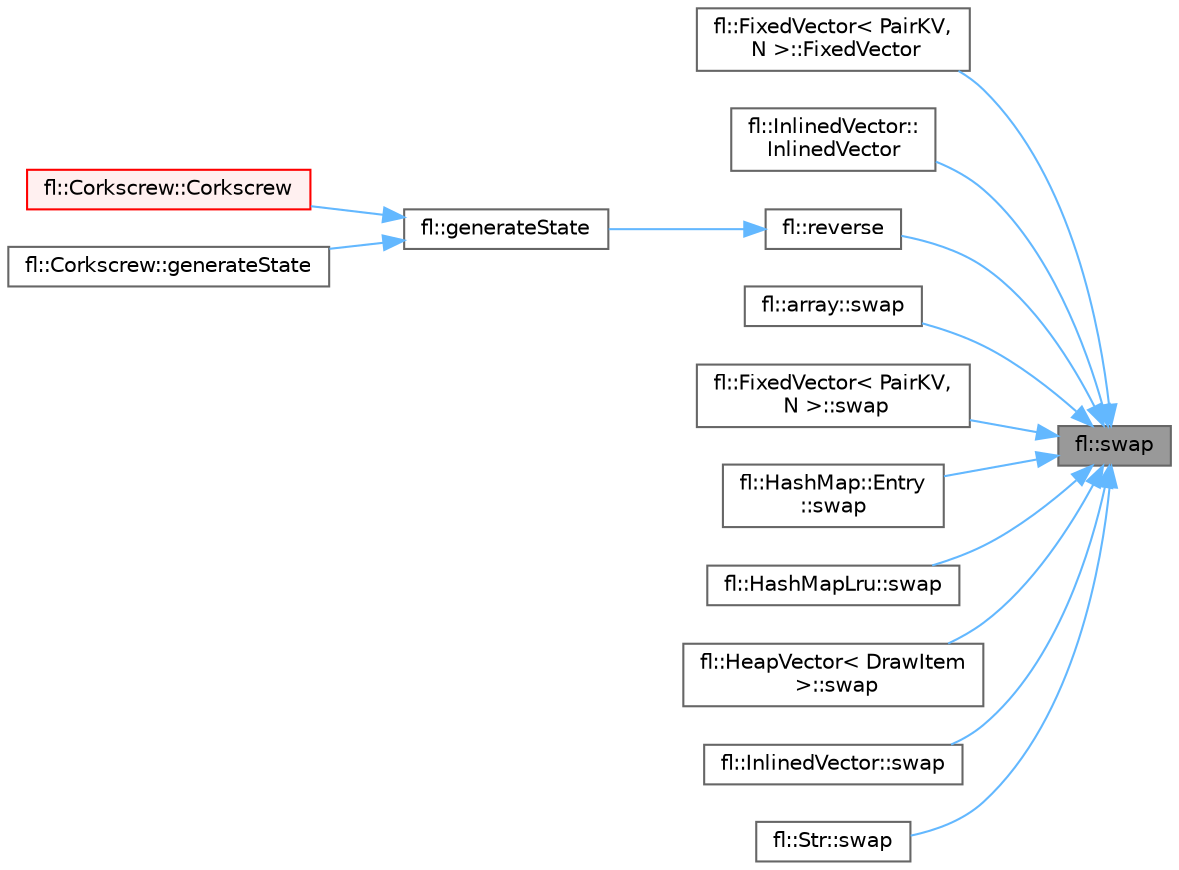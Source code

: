 digraph "fl::swap"
{
 // INTERACTIVE_SVG=YES
 // LATEX_PDF_SIZE
  bgcolor="transparent";
  edge [fontname=Helvetica,fontsize=10,labelfontname=Helvetica,labelfontsize=10];
  node [fontname=Helvetica,fontsize=10,shape=box,height=0.2,width=0.4];
  rankdir="RL";
  Node1 [id="Node000001",label="fl::swap",height=0.2,width=0.4,color="gray40", fillcolor="grey60", style="filled", fontcolor="black",tooltip=" "];
  Node1 -> Node2 [id="edge1_Node000001_Node000002",dir="back",color="steelblue1",style="solid",tooltip=" "];
  Node2 [id="Node000002",label="fl::FixedVector\< PairKV,\l N \>::FixedVector",height=0.2,width=0.4,color="grey40", fillcolor="white", style="filled",URL="$d3/d73/classfl_1_1_fixed_vector_a5a5434970b8f5f39eba9e289b9a5ac67.html#a5a5434970b8f5f39eba9e289b9a5ac67",tooltip=" "];
  Node1 -> Node3 [id="edge2_Node000001_Node000003",dir="back",color="steelblue1",style="solid",tooltip=" "];
  Node3 [id="Node000003",label="fl::InlinedVector::\lInlinedVector",height=0.2,width=0.4,color="grey40", fillcolor="white", style="filled",URL="$da/d18/classfl_1_1_inlined_vector_a8aa06d5e4bbf9b374b751bfef6ec2b53.html#a8aa06d5e4bbf9b374b751bfef6ec2b53",tooltip=" "];
  Node1 -> Node4 [id="edge3_Node000001_Node000004",dir="back",color="steelblue1",style="solid",tooltip=" "];
  Node4 [id="Node000004",label="fl::reverse",height=0.2,width=0.4,color="grey40", fillcolor="white", style="filled",URL="$d4/d36/namespacefl_aa811543ca59ee9b7d57f369e6be44cc9.html#aa811543ca59ee9b7d57f369e6be44cc9",tooltip=" "];
  Node4 -> Node5 [id="edge4_Node000004_Node000005",dir="back",color="steelblue1",style="solid",tooltip=" "];
  Node5 [id="Node000005",label="fl::generateState",height=0.2,width=0.4,color="grey40", fillcolor="white", style="filled",URL="$d4/d36/namespacefl_a770b68b456de9038c4919bd91ffdc198.html#a770b68b456de9038c4919bd91ffdc198",tooltip=" "];
  Node5 -> Node6 [id="edge5_Node000005_Node000006",dir="back",color="steelblue1",style="solid",tooltip=" "];
  Node6 [id="Node000006",label="fl::Corkscrew::Corkscrew",height=0.2,width=0.4,color="red", fillcolor="#FFF0F0", style="filled",URL="$dc/d82/classfl_1_1_corkscrew_ada6c435df8589ef758bfd8733cad4bce.html#ada6c435df8589ef758bfd8733cad4bce",tooltip=" "];
  Node5 -> Node9 [id="edge6_Node000005_Node000009",dir="back",color="steelblue1",style="solid",tooltip=" "];
  Node9 [id="Node000009",label="fl::Corkscrew::generateState",height=0.2,width=0.4,color="grey40", fillcolor="white", style="filled",URL="$dc/d82/classfl_1_1_corkscrew_aebffa6c384c91f9a5143d411f6cd2e53.html#aebffa6c384c91f9a5143d411f6cd2e53",tooltip="For testing."];
  Node1 -> Node10 [id="edge7_Node000001_Node000010",dir="back",color="steelblue1",style="solid",tooltip=" "];
  Node10 [id="Node000010",label="fl::array::swap",height=0.2,width=0.4,color="grey40", fillcolor="white", style="filled",URL="$d4/dca/classfl_1_1array_a7f2d98d0b66b77cafedf5e4d0c74faab.html#a7f2d98d0b66b77cafedf5e4d0c74faab",tooltip=" "];
  Node1 -> Node11 [id="edge8_Node000001_Node000011",dir="back",color="steelblue1",style="solid",tooltip=" "];
  Node11 [id="Node000011",label="fl::FixedVector\< PairKV,\l N \>::swap",height=0.2,width=0.4,color="grey40", fillcolor="white", style="filled",URL="$d3/d73/classfl_1_1_fixed_vector_aa127d555d6f5cff3b44077dae7f09ec2.html#aa127d555d6f5cff3b44077dae7f09ec2",tooltip=" "];
  Node1 -> Node12 [id="edge9_Node000001_Node000012",dir="back",color="steelblue1",style="solid",tooltip=" "];
  Node12 [id="Node000012",label="fl::HashMap::Entry\l::swap",height=0.2,width=0.4,color="grey40", fillcolor="white", style="filled",URL="$de/d22/structfl_1_1_hash_map_1_1_entry_a77415fb88e3b1dee6a60278cea4fc299.html#a77415fb88e3b1dee6a60278cea4fc299",tooltip=" "];
  Node1 -> Node13 [id="edge10_Node000001_Node000013",dir="back",color="steelblue1",style="solid",tooltip=" "];
  Node13 [id="Node000013",label="fl::HashMapLru::swap",height=0.2,width=0.4,color="grey40", fillcolor="white", style="filled",URL="$d1/df3/classfl_1_1_hash_map_lru_ac11271b57dfcd991e7f210bc3e9cacf2.html#ac11271b57dfcd991e7f210bc3e9cacf2",tooltip=" "];
  Node1 -> Node14 [id="edge11_Node000001_Node000014",dir="back",color="steelblue1",style="solid",tooltip=" "];
  Node14 [id="Node000014",label="fl::HeapVector\< DrawItem\l \>::swap",height=0.2,width=0.4,color="grey40", fillcolor="white", style="filled",URL="$db/ddd/classfl_1_1_heap_vector_a9734084799e984d1a418670826c548b4.html#a9734084799e984d1a418670826c548b4",tooltip=" "];
  Node1 -> Node15 [id="edge12_Node000001_Node000015",dir="back",color="steelblue1",style="solid",tooltip=" "];
  Node15 [id="Node000015",label="fl::InlinedVector::swap",height=0.2,width=0.4,color="grey40", fillcolor="white", style="filled",URL="$da/d18/classfl_1_1_inlined_vector_a1e9005767de8ea109a90c0deeafc54ac.html#a1e9005767de8ea109a90c0deeafc54ac",tooltip=" "];
  Node1 -> Node16 [id="edge13_Node000001_Node000016",dir="back",color="steelblue1",style="solid",tooltip=" "];
  Node16 [id="Node000016",label="fl::Str::swap",height=0.2,width=0.4,color="grey40", fillcolor="white", style="filled",URL="$d2/d24/classfl_1_1_str_a5c7104a7f263e85c7aa368563b6c85c2.html#a5c7104a7f263e85c7aa368563b6c85c2",tooltip=" "];
}
